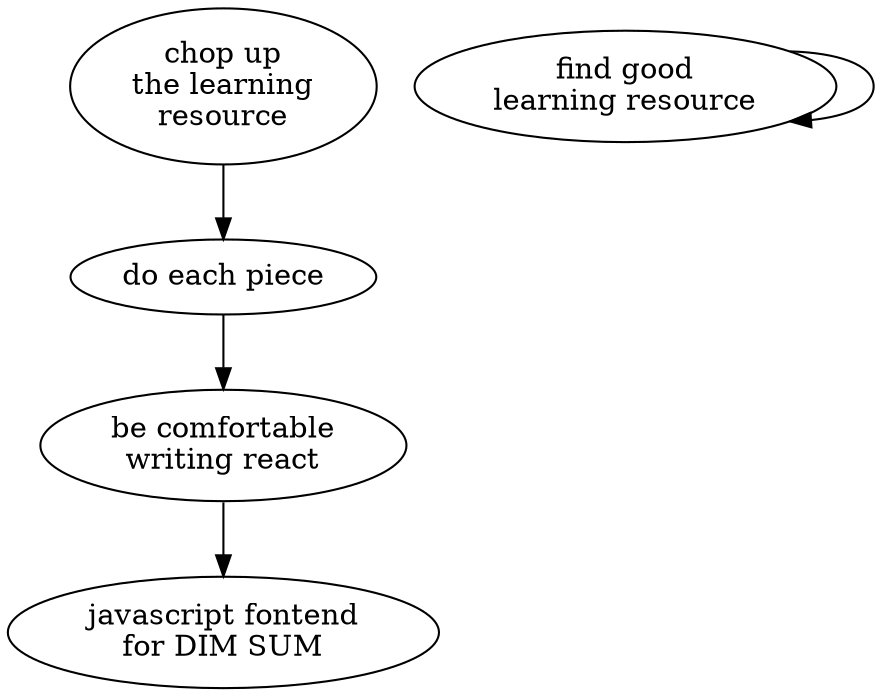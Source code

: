 digraph g {

n10[
label="javascript fontend
for DIM SUM"]

n50->n10
n50[
label="be comfortable
writing react"]

n51->n50
n51[
label="do each piece"]

n52->n51
n52[
label="chop up
the learning
resource"]

n53->n53
n53[
label="find good
learning resource"]


}
/*
#abstracted.
*/
